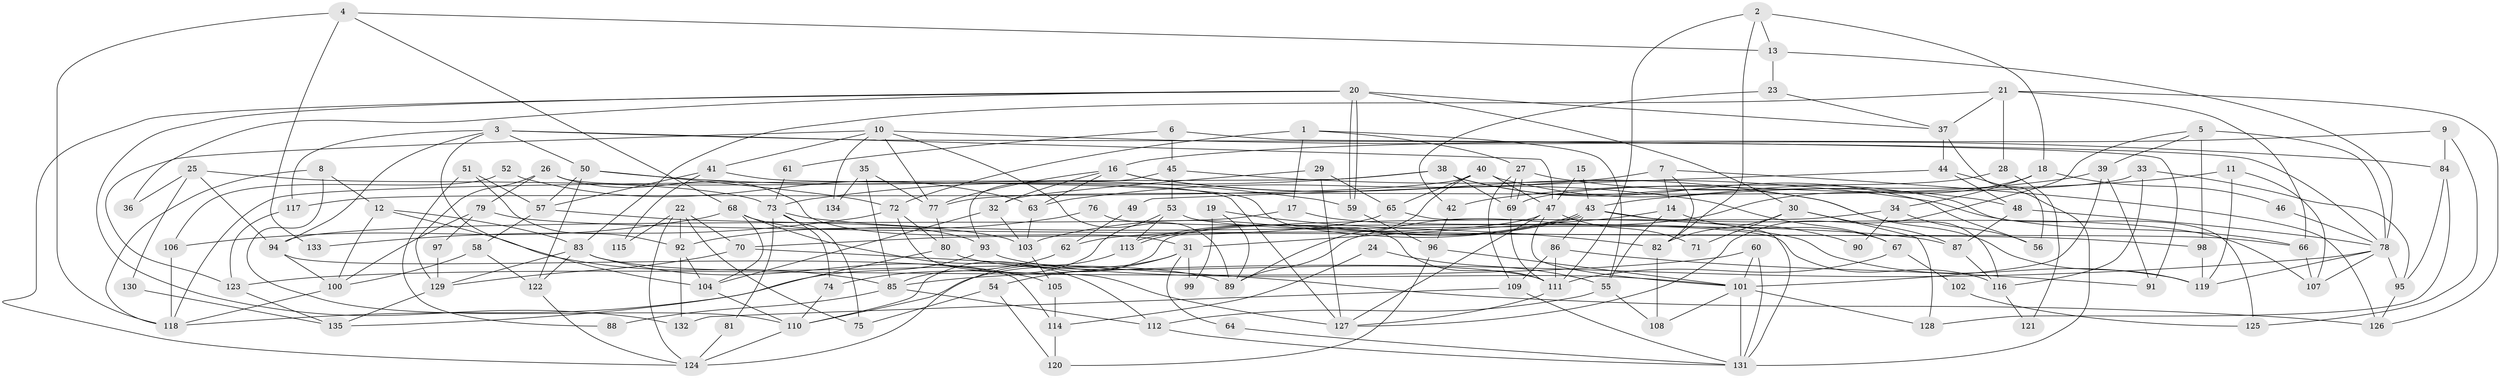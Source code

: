 // coarse degree distribution, {4: 0.18292682926829268, 5: 0.21951219512195122, 6: 0.12195121951219512, 9: 0.012195121951219513, 7: 0.18292682926829268, 3: 0.15853658536585366, 8: 0.036585365853658534, 2: 0.06097560975609756, 11: 0.012195121951219513, 10: 0.012195121951219513}
// Generated by graph-tools (version 1.1) at 2025/37/03/04/25 23:37:09]
// undirected, 135 vertices, 270 edges
graph export_dot {
  node [color=gray90,style=filled];
  1;
  2;
  3;
  4;
  5;
  6;
  7;
  8;
  9;
  10;
  11;
  12;
  13;
  14;
  15;
  16;
  17;
  18;
  19;
  20;
  21;
  22;
  23;
  24;
  25;
  26;
  27;
  28;
  29;
  30;
  31;
  32;
  33;
  34;
  35;
  36;
  37;
  38;
  39;
  40;
  41;
  42;
  43;
  44;
  45;
  46;
  47;
  48;
  49;
  50;
  51;
  52;
  53;
  54;
  55;
  56;
  57;
  58;
  59;
  60;
  61;
  62;
  63;
  64;
  65;
  66;
  67;
  68;
  69;
  70;
  71;
  72;
  73;
  74;
  75;
  76;
  77;
  78;
  79;
  80;
  81;
  82;
  83;
  84;
  85;
  86;
  87;
  88;
  89;
  90;
  91;
  92;
  93;
  94;
  95;
  96;
  97;
  98;
  99;
  100;
  101;
  102;
  103;
  104;
  105;
  106;
  107;
  108;
  109;
  110;
  111;
  112;
  113;
  114;
  115;
  116;
  117;
  118;
  119;
  120;
  121;
  122;
  123;
  124;
  125;
  126;
  127;
  128;
  129;
  130;
  131;
  132;
  133;
  134;
  135;
  1 -- 27;
  1 -- 55;
  1 -- 17;
  1 -- 72;
  2 -- 111;
  2 -- 13;
  2 -- 18;
  2 -- 82;
  3 -- 104;
  3 -- 117;
  3 -- 47;
  3 -- 50;
  3 -- 78;
  3 -- 94;
  4 -- 13;
  4 -- 68;
  4 -- 118;
  4 -- 133;
  5 -- 78;
  5 -- 127;
  5 -- 39;
  5 -- 98;
  6 -- 45;
  6 -- 91;
  6 -- 61;
  7 -- 82;
  7 -- 126;
  7 -- 14;
  7 -- 63;
  8 -- 12;
  8 -- 110;
  8 -- 118;
  9 -- 84;
  9 -- 16;
  9 -- 125;
  10 -- 77;
  10 -- 41;
  10 -- 84;
  10 -- 89;
  10 -- 123;
  10 -- 134;
  11 -- 107;
  11 -- 43;
  11 -- 119;
  12 -- 100;
  12 -- 83;
  12 -- 85;
  13 -- 78;
  13 -- 23;
  14 -- 31;
  14 -- 55;
  14 -- 67;
  15 -- 43;
  15 -- 47;
  16 -- 63;
  16 -- 32;
  16 -- 67;
  16 -- 77;
  16 -- 119;
  17 -- 119;
  17 -- 94;
  18 -- 34;
  18 -- 46;
  18 -- 89;
  19 -- 82;
  19 -- 89;
  19 -- 99;
  20 -- 132;
  20 -- 59;
  20 -- 59;
  20 -- 30;
  20 -- 36;
  20 -- 37;
  20 -- 124;
  21 -- 37;
  21 -- 66;
  21 -- 28;
  21 -- 83;
  21 -- 126;
  22 -- 124;
  22 -- 70;
  22 -- 75;
  22 -- 92;
  22 -- 115;
  23 -- 42;
  23 -- 37;
  24 -- 55;
  24 -- 114;
  25 -- 94;
  25 -- 73;
  25 -- 36;
  25 -- 130;
  26 -- 79;
  26 -- 127;
  26 -- 31;
  26 -- 129;
  27 -- 69;
  27 -- 69;
  27 -- 109;
  27 -- 48;
  28 -- 69;
  28 -- 121;
  29 -- 32;
  29 -- 65;
  29 -- 127;
  30 -- 128;
  30 -- 71;
  30 -- 82;
  30 -- 87;
  31 -- 54;
  31 -- 64;
  31 -- 99;
  31 -- 110;
  32 -- 103;
  32 -- 104;
  33 -- 116;
  33 -- 77;
  33 -- 95;
  34 -- 110;
  34 -- 56;
  34 -- 90;
  35 -- 85;
  35 -- 77;
  35 -- 134;
  37 -- 44;
  37 -- 56;
  38 -- 69;
  38 -- 118;
  38 -- 56;
  38 -- 73;
  38 -- 116;
  39 -- 101;
  39 -- 42;
  39 -- 91;
  40 -- 47;
  40 -- 89;
  40 -- 65;
  40 -- 117;
  40 -- 125;
  41 -- 111;
  41 -- 57;
  41 -- 115;
  42 -- 96;
  43 -- 107;
  43 -- 113;
  43 -- 113;
  43 -- 86;
  43 -- 90;
  43 -- 103;
  44 -- 48;
  44 -- 131;
  44 -- 49;
  45 -- 93;
  45 -- 53;
  45 -- 66;
  46 -- 78;
  47 -- 127;
  47 -- 62;
  47 -- 71;
  47 -- 101;
  48 -- 78;
  48 -- 87;
  49 -- 62;
  50 -- 72;
  50 -- 57;
  50 -- 59;
  50 -- 122;
  51 -- 57;
  51 -- 92;
  51 -- 88;
  52 -- 106;
  52 -- 63;
  53 -- 85;
  53 -- 113;
  53 -- 66;
  54 -- 120;
  54 -- 75;
  55 -- 108;
  55 -- 112;
  57 -- 58;
  57 -- 103;
  58 -- 122;
  58 -- 100;
  59 -- 96;
  60 -- 101;
  60 -- 131;
  60 -- 123;
  61 -- 73;
  62 -- 74;
  63 -- 103;
  64 -- 131;
  65 -- 70;
  65 -- 131;
  66 -- 107;
  67 -- 102;
  67 -- 111;
  68 -- 112;
  68 -- 93;
  68 -- 104;
  68 -- 106;
  69 -- 111;
  70 -- 129;
  70 -- 126;
  72 -- 127;
  72 -- 80;
  72 -- 133;
  73 -- 87;
  73 -- 74;
  73 -- 75;
  73 -- 81;
  74 -- 110;
  76 -- 116;
  76 -- 92;
  77 -- 80;
  78 -- 119;
  78 -- 85;
  78 -- 95;
  78 -- 107;
  79 -- 98;
  79 -- 100;
  79 -- 97;
  80 -- 135;
  80 -- 111;
  81 -- 124;
  82 -- 108;
  83 -- 89;
  83 -- 105;
  83 -- 122;
  83 -- 129;
  84 -- 95;
  84 -- 128;
  85 -- 88;
  85 -- 112;
  86 -- 111;
  86 -- 91;
  86 -- 109;
  87 -- 116;
  92 -- 104;
  92 -- 132;
  93 -- 101;
  93 -- 118;
  94 -- 100;
  94 -- 114;
  95 -- 126;
  96 -- 101;
  96 -- 120;
  97 -- 129;
  98 -- 119;
  100 -- 118;
  101 -- 131;
  101 -- 108;
  101 -- 128;
  102 -- 125;
  103 -- 105;
  104 -- 110;
  105 -- 114;
  106 -- 118;
  109 -- 131;
  109 -- 132;
  110 -- 124;
  111 -- 127;
  112 -- 131;
  113 -- 124;
  114 -- 120;
  116 -- 121;
  117 -- 123;
  122 -- 124;
  123 -- 135;
  129 -- 135;
  130 -- 135;
}
